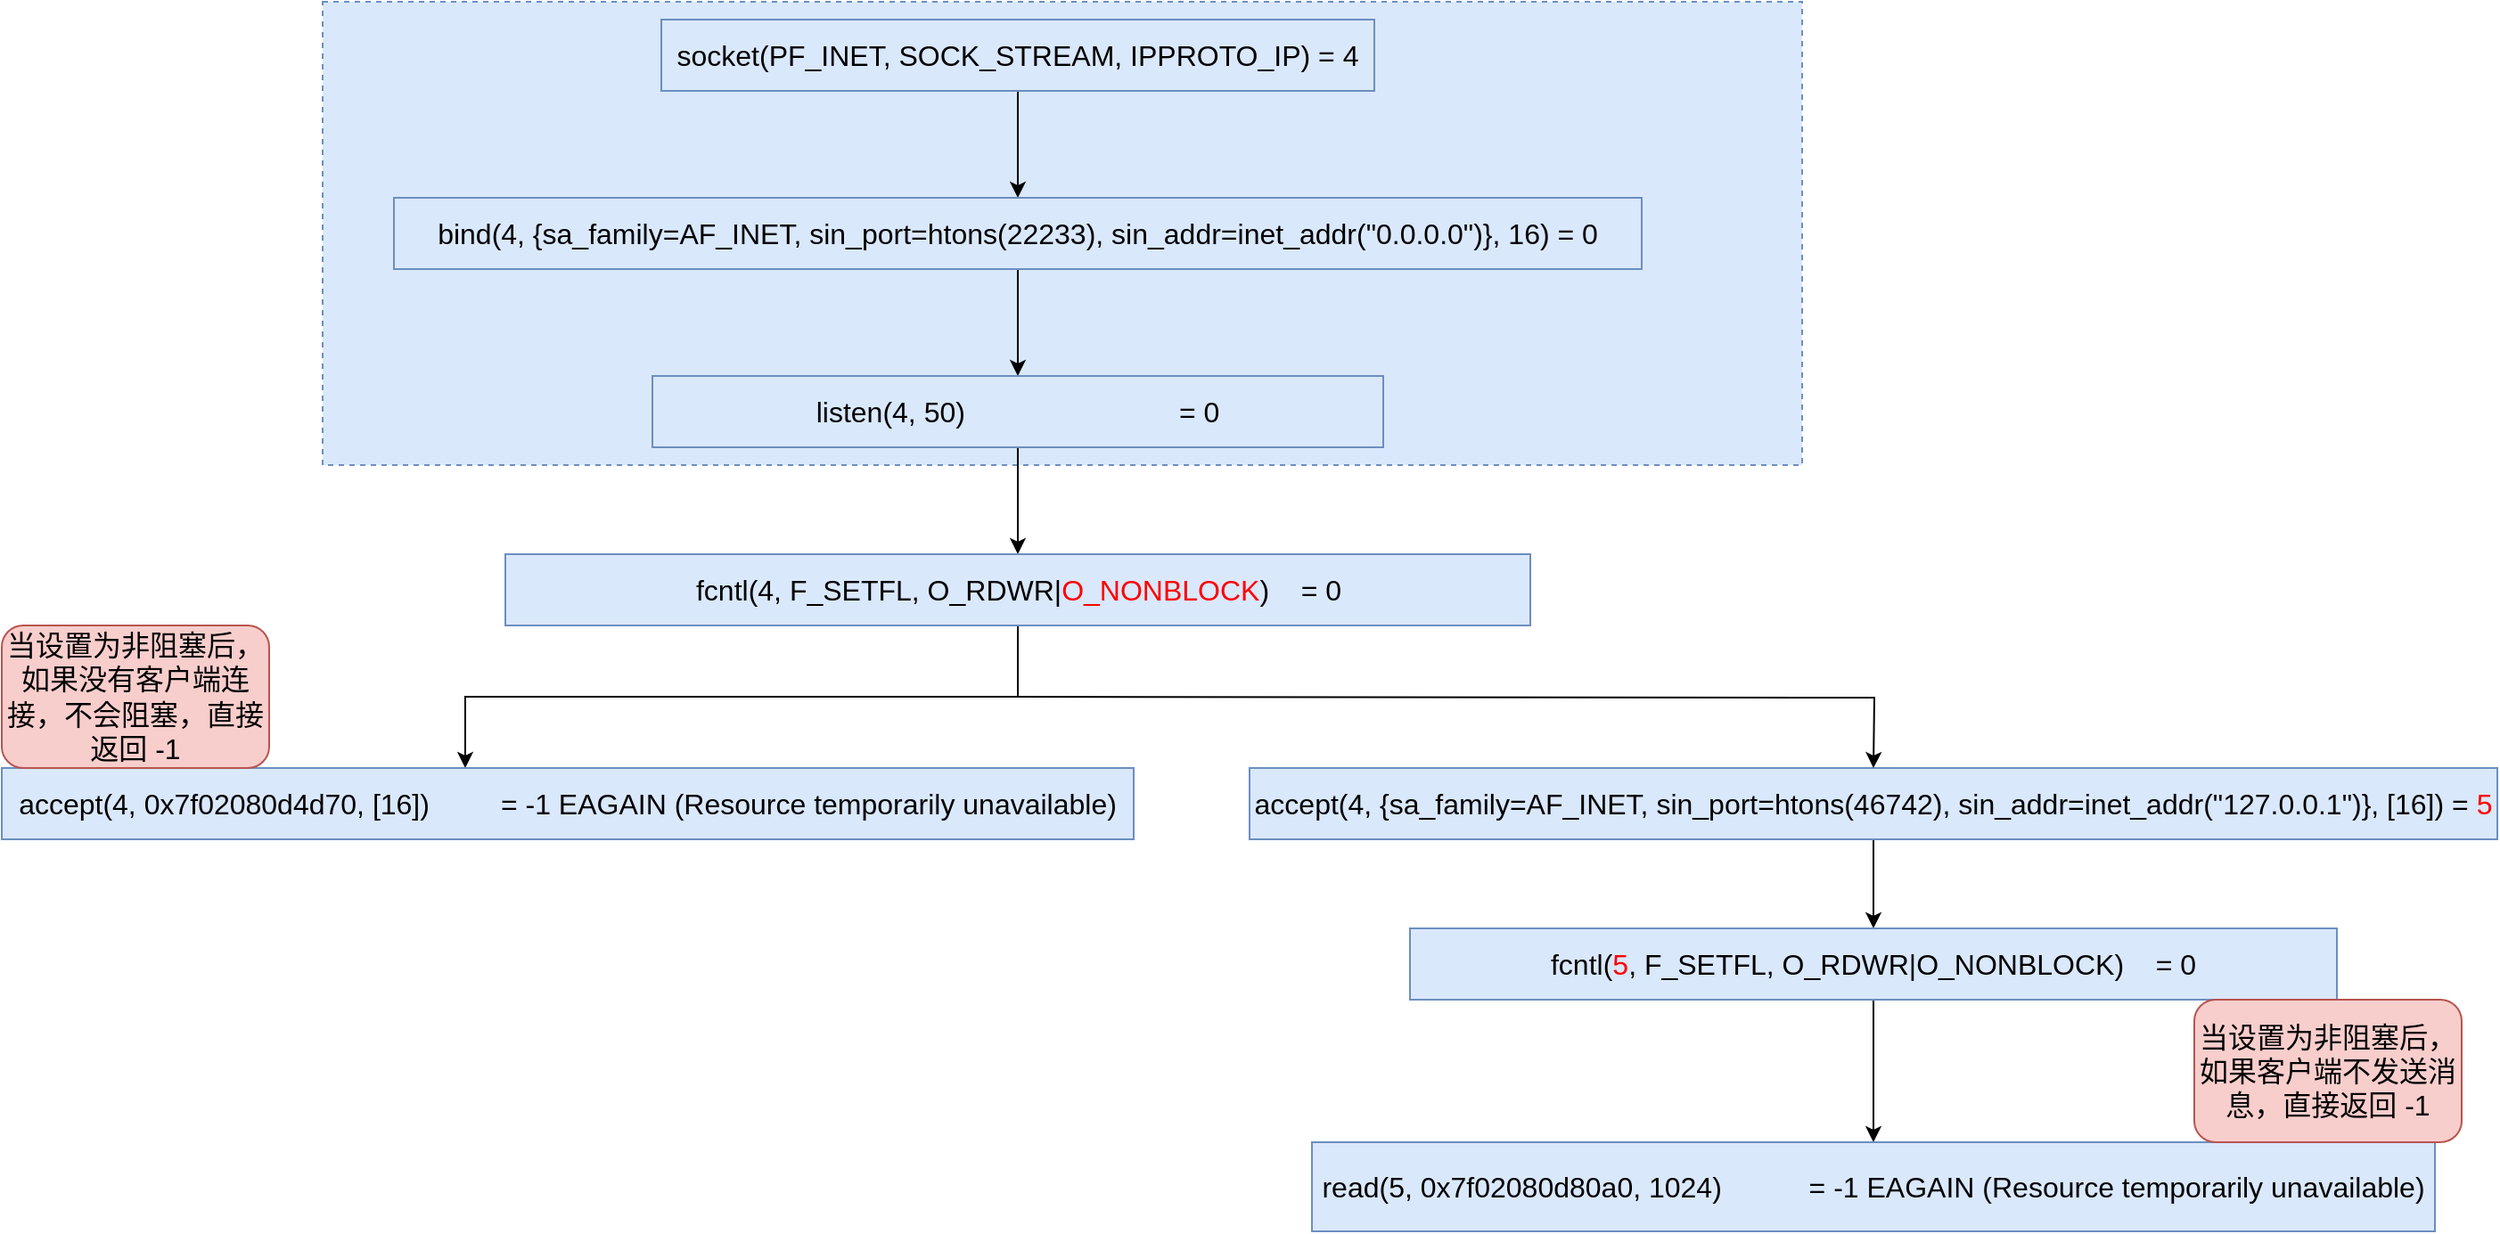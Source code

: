 <mxfile version="13.10.0"><diagram id="jjQcmzuDolvlXIwbwVOf" name="Page-1"><mxGraphModel dx="2591" dy="713" grid="1" gridSize="10" guides="1" tooltips="1" connect="1" arrows="1" fold="1" page="1" pageScale="1" pageWidth="1169" pageHeight="1654" math="0" shadow="0"><root><mxCell id="0"/><mxCell id="1" parent="0"/><mxCell id="8rLbaIkL3MK03-yTzq03-55" value="" style="rounded=0;whiteSpace=wrap;html=1;dashed=1;fillColor=#dae8fc;strokeColor=#6c8ebf;" vertex="1" parent="1"><mxGeometry x="110" y="50" width="830" height="260" as="geometry"/></mxCell><mxCell id="8rLbaIkL3MK03-yTzq03-23" value="" style="edgeStyle=orthogonalEdgeStyle;rounded=0;orthogonalLoop=1;jettySize=auto;html=1;startArrow=none;startFill=0;endArrow=classic;endFill=1;" edge="1" parent="1" source="8rLbaIkL3MK03-yTzq03-21" target="8rLbaIkL3MK03-yTzq03-22"><mxGeometry relative="1" as="geometry"/></mxCell><mxCell id="8rLbaIkL3MK03-yTzq03-21" value="&lt;font style=&quot;font-size: 16px&quot;&gt;socket(PF_INET, SOCK_STREAM, IPPROTO_IP) = 4&lt;/font&gt;" style="rounded=0;whiteSpace=wrap;html=1;fillColor=#dae8fc;strokeColor=#6c8ebf;" vertex="1" parent="1"><mxGeometry x="300" y="60" width="400" height="40" as="geometry"/></mxCell><mxCell id="8rLbaIkL3MK03-yTzq03-25" value="" style="edgeStyle=orthogonalEdgeStyle;rounded=0;orthogonalLoop=1;jettySize=auto;html=1;startArrow=none;startFill=0;endArrow=classic;endFill=1;" edge="1" parent="1" source="8rLbaIkL3MK03-yTzq03-22" target="8rLbaIkL3MK03-yTzq03-24"><mxGeometry relative="1" as="geometry"/></mxCell><mxCell id="8rLbaIkL3MK03-yTzq03-22" value="&lt;font style=&quot;font-size: 16px&quot;&gt;bind(4, {sa_family=AF_INET, sin_port=htons(22233), sin_addr=inet_addr(&quot;0.0.0.0&quot;)}, 16) = 0&lt;/font&gt;" style="rounded=0;whiteSpace=wrap;html=1;fillColor=#dae8fc;strokeColor=#6c8ebf;" vertex="1" parent="1"><mxGeometry x="150" y="160" width="700" height="40" as="geometry"/></mxCell><mxCell id="8rLbaIkL3MK03-yTzq03-97" value="" style="edgeStyle=orthogonalEdgeStyle;rounded=0;orthogonalLoop=1;jettySize=auto;html=1;startArrow=none;startFill=0;endArrow=classic;endFill=1;" edge="1" parent="1" source="8rLbaIkL3MK03-yTzq03-24" target="8rLbaIkL3MK03-yTzq03-96"><mxGeometry relative="1" as="geometry"/></mxCell><mxCell id="8rLbaIkL3MK03-yTzq03-24" value="&lt;font style=&quot;font-size: 16px&quot;&gt;listen(4, 50)&amp;nbsp; &amp;nbsp; &amp;nbsp; &amp;nbsp; &amp;nbsp; &amp;nbsp; &amp;nbsp; &amp;nbsp; &amp;nbsp; &amp;nbsp; &amp;nbsp; &amp;nbsp; &amp;nbsp; &amp;nbsp;= 0&lt;/font&gt;" style="rounded=0;whiteSpace=wrap;html=1;fillColor=#dae8fc;strokeColor=#6c8ebf;" vertex="1" parent="1"><mxGeometry x="295" y="260" width="410" height="40" as="geometry"/></mxCell><mxCell id="8rLbaIkL3MK03-yTzq03-100" value="" style="edgeStyle=orthogonalEdgeStyle;rounded=0;orthogonalLoop=1;jettySize=auto;html=1;startArrow=none;startFill=0;endArrow=classic;endFill=1;" edge="1" parent="1" source="8rLbaIkL3MK03-yTzq03-96" target="8rLbaIkL3MK03-yTzq03-99"><mxGeometry relative="1" as="geometry"><Array as="points"><mxPoint x="500" y="440"/><mxPoint x="190" y="440"/></Array></mxGeometry></mxCell><mxCell id="8rLbaIkL3MK03-yTzq03-96" value="&lt;font style=&quot;font-size: 16px&quot;&gt;fcntl(4, F_SETFL, O_RDWR|&lt;font color=&quot;#ff0000&quot;&gt;O_NONBLOCK&lt;/font&gt;)&amp;nbsp; &amp;nbsp; = 0&lt;/font&gt;" style="rounded=0;whiteSpace=wrap;html=1;fillColor=#dae8fc;strokeColor=#6c8ebf;" vertex="1" parent="1"><mxGeometry x="212.5" y="360" width="575" height="40" as="geometry"/></mxCell><mxCell id="8rLbaIkL3MK03-yTzq03-99" value="&lt;span style=&quot;font-size: 16px&quot;&gt;accept(4, 0x7f02080d4d70, [16])&amp;nbsp; &amp;nbsp; &amp;nbsp; &amp;nbsp; &amp;nbsp;= -1 EAGAIN (Resource temporarily unavailable)&lt;/span&gt;" style="rounded=0;whiteSpace=wrap;html=1;fillColor=#dae8fc;strokeColor=#6c8ebf;" vertex="1" parent="1"><mxGeometry x="-70" y="480" width="635" height="40" as="geometry"/></mxCell><mxCell id="8rLbaIkL3MK03-yTzq03-102" value="&lt;span style=&quot;font-size: 16px&quot;&gt;当设置为非阻塞后，如果没有客户端连接，不会阻塞，直接返回 -1&lt;/span&gt;" style="rounded=1;whiteSpace=wrap;html=1;fillColor=#f8cecc;strokeColor=#b85450;" vertex="1" parent="1"><mxGeometry x="-70" y="400" width="150" height="80" as="geometry"/></mxCell><mxCell id="8rLbaIkL3MK03-yTzq03-107" value="" style="edgeStyle=orthogonalEdgeStyle;rounded=0;orthogonalLoop=1;jettySize=auto;html=1;startArrow=none;startFill=0;endArrow=classic;endFill=1;" edge="1" parent="1" source="8rLbaIkL3MK03-yTzq03-103" target="8rLbaIkL3MK03-yTzq03-106"><mxGeometry relative="1" as="geometry"/></mxCell><mxCell id="8rLbaIkL3MK03-yTzq03-103" value="&lt;span style=&quot;font-size: 16px&quot;&gt;accept(4, {sa_family=AF_INET, sin_port=htons(46742), sin_addr=inet_addr(&quot;127.0.0.1&quot;)}, [16]) = &lt;font color=&quot;#ff0000&quot;&gt;5&lt;/font&gt;&lt;/span&gt;" style="rounded=0;whiteSpace=wrap;html=1;fillColor=#dae8fc;strokeColor=#6c8ebf;" vertex="1" parent="1"><mxGeometry x="630" y="480" width="700" height="40" as="geometry"/></mxCell><mxCell id="8rLbaIkL3MK03-yTzq03-105" value="" style="edgeStyle=orthogonalEdgeStyle;rounded=0;orthogonalLoop=1;jettySize=auto;html=1;startArrow=none;startFill=0;endArrow=classic;endFill=1;" edge="1" parent="1"><mxGeometry relative="1" as="geometry"><mxPoint x="500" y="440" as="sourcePoint"/><mxPoint x="980" y="480" as="targetPoint"/></mxGeometry></mxCell><mxCell id="8rLbaIkL3MK03-yTzq03-109" value="" style="edgeStyle=orthogonalEdgeStyle;rounded=0;orthogonalLoop=1;jettySize=auto;html=1;startArrow=none;startFill=0;endArrow=classic;endFill=1;" edge="1" parent="1" source="8rLbaIkL3MK03-yTzq03-106" target="8rLbaIkL3MK03-yTzq03-108"><mxGeometry relative="1" as="geometry"/></mxCell><mxCell id="8rLbaIkL3MK03-yTzq03-106" value="&lt;span style=&quot;font-size: 16px&quot;&gt;fcntl(&lt;font color=&quot;#ff0000&quot;&gt;5&lt;/font&gt;, F_SETFL, O_RDWR|O_NONBLOCK)&amp;nbsp; &amp;nbsp; = 0&lt;/span&gt;" style="rounded=0;whiteSpace=wrap;html=1;fillColor=#dae8fc;strokeColor=#6c8ebf;" vertex="1" parent="1"><mxGeometry x="720" y="570" width="520" height="40" as="geometry"/></mxCell><mxCell id="8rLbaIkL3MK03-yTzq03-108" value="&lt;span style=&quot;font-size: 16px&quot;&gt;read(5, 0x7f02080d80a0, 1024)&amp;nbsp; &amp;nbsp; &amp;nbsp; &amp;nbsp; &amp;nbsp; &amp;nbsp;= -1 EAGAIN (Resource temporarily unavailable)&lt;/span&gt;" style="rounded=0;whiteSpace=wrap;html=1;fillColor=#dae8fc;strokeColor=#6c8ebf;" vertex="1" parent="1"><mxGeometry x="665" y="690" width="630" height="50" as="geometry"/></mxCell><mxCell id="8rLbaIkL3MK03-yTzq03-110" value="&lt;span style=&quot;font-size: 16px&quot;&gt;当设置为非阻塞后，如果客户端不发送消息，直接返回 -1&lt;/span&gt;" style="rounded=1;whiteSpace=wrap;html=1;fillColor=#f8cecc;strokeColor=#b85450;" vertex="1" parent="1"><mxGeometry x="1160" y="610" width="150" height="80" as="geometry"/></mxCell></root></mxGraphModel></diagram></mxfile>